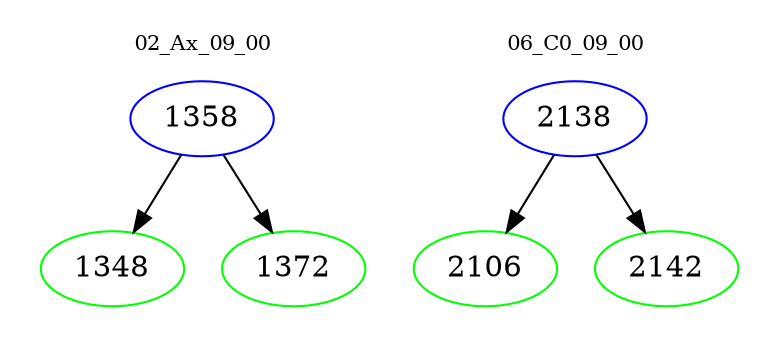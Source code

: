 digraph{
subgraph cluster_0 {
color = white
label = "02_Ax_09_00";
fontsize=10;
T0_1358 [label="1358", color="blue"]
T0_1358 -> T0_1348 [color="black"]
T0_1348 [label="1348", color="green"]
T0_1358 -> T0_1372 [color="black"]
T0_1372 [label="1372", color="green"]
}
subgraph cluster_1 {
color = white
label = "06_C0_09_00";
fontsize=10;
T1_2138 [label="2138", color="blue"]
T1_2138 -> T1_2106 [color="black"]
T1_2106 [label="2106", color="green"]
T1_2138 -> T1_2142 [color="black"]
T1_2142 [label="2142", color="green"]
}
}
